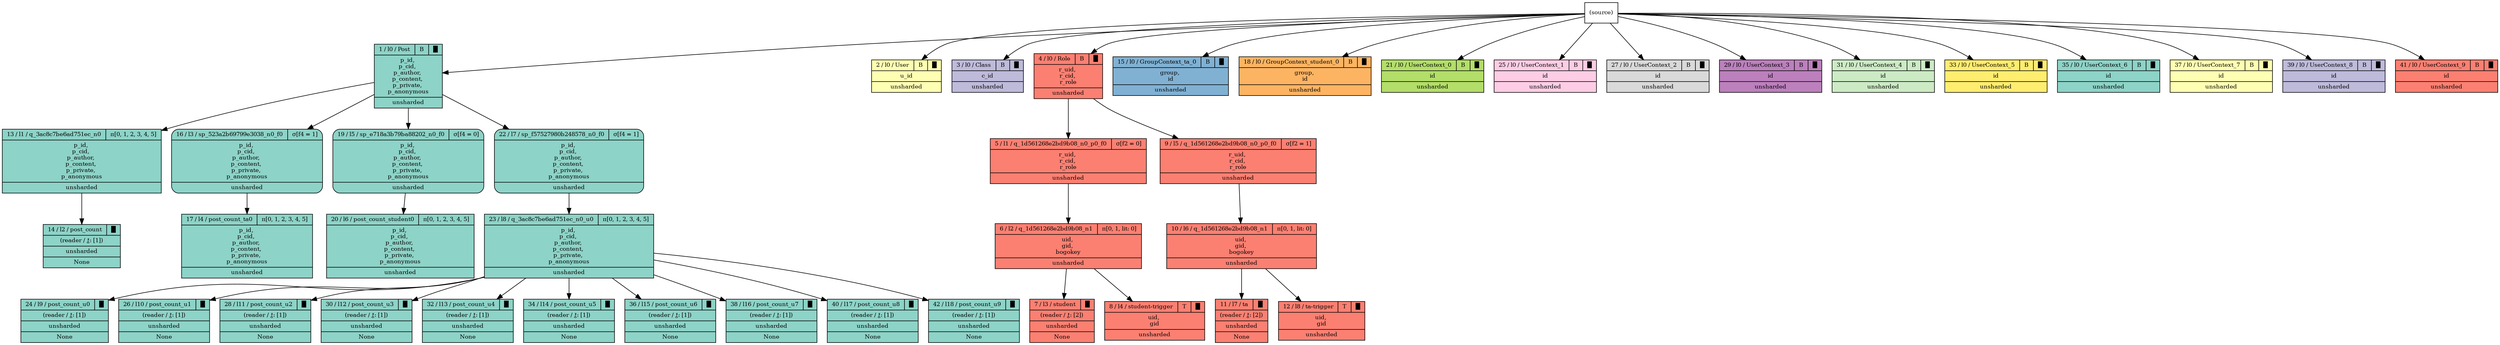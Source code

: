 digraph {{
    node [shape=record, fontsize=10]
    0 [style="filled", fillcolor=white, label="(source)"]
    1 [style="filled", fillcolor="/set312/1", label="{ { 1 / l0 / Post | B | █ } | p_id, \np_cid, \np_author, \np_content, \np_private, \np_anonymous | unsharded }"]
    2 [style="filled", fillcolor="/set312/2", label="{ { 2 / l0 / User | B | █ } | u_id | unsharded }"]
    3 [style="filled", fillcolor="/set312/3", label="{ { 3 / l0 / Class | B | █ } | c_id | unsharded }"]
    4 [style="filled", fillcolor="/set312/4", label="{ { 4 / l0 / Role | B | █ } | r_uid, \nr_cid, \nr_role | unsharded }"]
    5 [style="filled", fillcolor="/set312/4", label="{{ 5 / l1 / q_1d561268e2bd9b08_n0_p0_f0 | σ[f2 = 0]  } | r_uid, \nr_cid, \nr_role | unsharded }"]
    6 [style="filled", fillcolor="/set312/4", label="{{ 6 / l2 / q_1d561268e2bd9b08_n1 | π[0, 1, lit: 0]  } | uid, \ngid, \nbogokey | unsharded }"]
    7 [style="filled", fillcolor="/set312/4", label="{ { 7 / l3 / student | █ } | (reader / ⚷: [2]) | unsharded | None }"]
    8 [style="filled", fillcolor="/set312/4", label="{{ 8 / l4 / student-trigger | T | █ } | uid, \ngid | unsharded }"]
    9 [style="filled", fillcolor="/set312/4", label="{{ 9 / l5 / q_1d561268e2bd9b08_n0_p0_f0 | σ[f2 = 1]  } | r_uid, \nr_cid, \nr_role | unsharded }"]
    10 [style="filled", fillcolor="/set312/4", label="{{ 10 / l6 / q_1d561268e2bd9b08_n1 | π[0, 1, lit: 0]  } | uid, \ngid, \nbogokey | unsharded }"]
    11 [style="filled", fillcolor="/set312/4", label="{ { 11 / l7 / ta | █ } | (reader / ⚷: [2]) | unsharded | None }"]
    12 [style="filled", fillcolor="/set312/4", label="{{ 12 / l8 / ta-trigger | T | █ } | uid, \ngid | unsharded }"]
    13 [style="filled", fillcolor="/set312/1", label="{{ 13 / l1 / q_3ac8c7be6ad751ec_n0 | π[0, 1, 2, 3, 4, 5]  } | p_id, \np_cid, \np_author, \np_content, \np_private, \np_anonymous | unsharded }"]
    14 [style="filled", fillcolor="/set312/1", label="{ { 14 / l2 / post_count | █ } | (reader / ⚷: [1]) | unsharded | None }"]
    15 [style="filled", fillcolor="/set312/5", label="{ { 15 / l0 / GroupContext_ta_0 | B | █ } | group, \nid | unsharded }"]
    16 [style="filled,rounded", fillcolor="/set312/1", label="{{ 16 / l3 / sp_523a2b69799e3038_n0_f0 | σ[f4 = 1]  } | p_id, \np_cid, \np_author, \np_content, \np_private, \np_anonymous | unsharded }"]
    17 [style="filled", fillcolor="/set312/1", label="{{ 17 / l4 / post_count_ta0 | π[0, 1, 2, 3, 4, 5]  } | p_id, \np_cid, \np_author, \np_content, \np_private, \np_anonymous | unsharded }"]
    18 [style="filled", fillcolor="/set312/6", label="{ { 18 / l0 / GroupContext_student_0 | B | █ } | group, \nid | unsharded }"]
    19 [style="filled,rounded", fillcolor="/set312/1", label="{{ 19 / l5 / sp_e718a3b79ba88202_n0_f0 | σ[f4 = 0]  } | p_id, \np_cid, \np_author, \np_content, \np_private, \np_anonymous | unsharded }"]
    20 [style="filled", fillcolor="/set312/1", label="{{ 20 / l6 / post_count_student0 | π[0, 1, 2, 3, 4, 5]  } | p_id, \np_cid, \np_author, \np_content, \np_private, \np_anonymous | unsharded }"]
    21 [style="filled", fillcolor="/set312/7", label="{ { 21 / l0 / UserContext_0 | B | █ } | id | unsharded }"]
    22 [style="filled,rounded", fillcolor="/set312/1", label="{{ 22 / l7 / sp_f57527980b248578_n0_f0 | σ[f4 = 1]  } | p_id, \np_cid, \np_author, \np_content, \np_private, \np_anonymous | unsharded }"]
    23 [style="filled", fillcolor="/set312/1", label="{{ 23 / l8 / q_3ac8c7be6ad751ec_n0_u0 | π[0, 1, 2, 3, 4, 5]  } | p_id, \np_cid, \np_author, \np_content, \np_private, \np_anonymous | unsharded }"]
    24 [style="filled", fillcolor="/set312/1", label="{ { 24 / l9 / post_count_u0 | █ } | (reader / ⚷: [1]) | unsharded | None }"]
    25 [style="filled", fillcolor="/set312/8", label="{ { 25 / l0 / UserContext_1 | B | █ } | id | unsharded }"]
    26 [style="filled", fillcolor="/set312/1", label="{ { 26 / l10 / post_count_u1 | █ } | (reader / ⚷: [1]) | unsharded | None }"]
    27 [style="filled", fillcolor="/set312/9", label="{ { 27 / l0 / UserContext_2 | B | █ } | id | unsharded }"]
    28 [style="filled", fillcolor="/set312/1", label="{ { 28 / l11 / post_count_u2 | █ } | (reader / ⚷: [1]) | unsharded | None }"]
    29 [style="filled", fillcolor="/set312/10", label="{ { 29 / l0 / UserContext_3 | B | █ } | id | unsharded }"]
    30 [style="filled", fillcolor="/set312/1", label="{ { 30 / l12 / post_count_u3 | █ } | (reader / ⚷: [1]) | unsharded | None }"]
    31 [style="filled", fillcolor="/set312/11", label="{ { 31 / l0 / UserContext_4 | B | █ } | id | unsharded }"]
    32 [style="filled", fillcolor="/set312/1", label="{ { 32 / l13 / post_count_u4 | █ } | (reader / ⚷: [1]) | unsharded | None }"]
    33 [style="filled", fillcolor="/set312/12", label="{ { 33 / l0 / UserContext_5 | B | █ } | id | unsharded }"]
    34 [style="filled", fillcolor="/set312/1", label="{ { 34 / l14 / post_count_u5 | █ } | (reader / ⚷: [1]) | unsharded | None }"]
    35 [style="filled", fillcolor="/set312/1", label="{ { 35 / l0 / UserContext_6 | B | █ } | id | unsharded }"]
    36 [style="filled", fillcolor="/set312/1", label="{ { 36 / l15 / post_count_u6 | █ } | (reader / ⚷: [1]) | unsharded | None }"]
    37 [style="filled", fillcolor="/set312/2", label="{ { 37 / l0 / UserContext_7 | B | █ } | id | unsharded }"]
    38 [style="filled", fillcolor="/set312/1", label="{ { 38 / l16 / post_count_u7 | █ } | (reader / ⚷: [1]) | unsharded | None }"]
    39 [style="filled", fillcolor="/set312/3", label="{ { 39 / l0 / UserContext_8 | B | █ } | id | unsharded }"]
    40 [style="filled", fillcolor="/set312/1", label="{ { 40 / l17 / post_count_u8 | █ } | (reader / ⚷: [1]) | unsharded | None }"]
    41 [style="filled", fillcolor="/set312/4", label="{ { 41 / l0 / UserContext_9 | B | █ } | id | unsharded }"]
    42 [style="filled", fillcolor="/set312/1", label="{ { 42 / l18 / post_count_u9 | █ } | (reader / ⚷: [1]) | unsharded | None }"]
    0 -> 1
    0 -> 2
    0 -> 3
    0 -> 4
    4 -> 5
    5 -> 6
    6 -> 7
    6 -> 8
    4 -> 9
    9 -> 10
    10 -> 11
    10 -> 12
    1 -> 13
    13 -> 14
    0 -> 15
    1 -> 16
    16 -> 17
    0 -> 18
    1 -> 19
    19 -> 20
    0 -> 21
    1 -> 22
    22 -> 23
    23 -> 24
    0 -> 25
    23 -> 26
    0 -> 27
    23 -> 28
    0 -> 29
    23 -> 30
    0 -> 31
    23 -> 32
    0 -> 33
    23 -> 34
    0 -> 35
    23 -> 36
    0 -> 37
    23 -> 38
    0 -> 39
    23 -> 40
    0 -> 41
    23 -> 42
}}